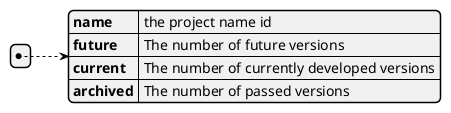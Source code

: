 @startjson
[
    {
    "name": "the project name id",
    "future": "The number of future versions",
    "current": "The number of currently developed versions",
    "archived": "The number of passed versions"
    }
]
@endjson